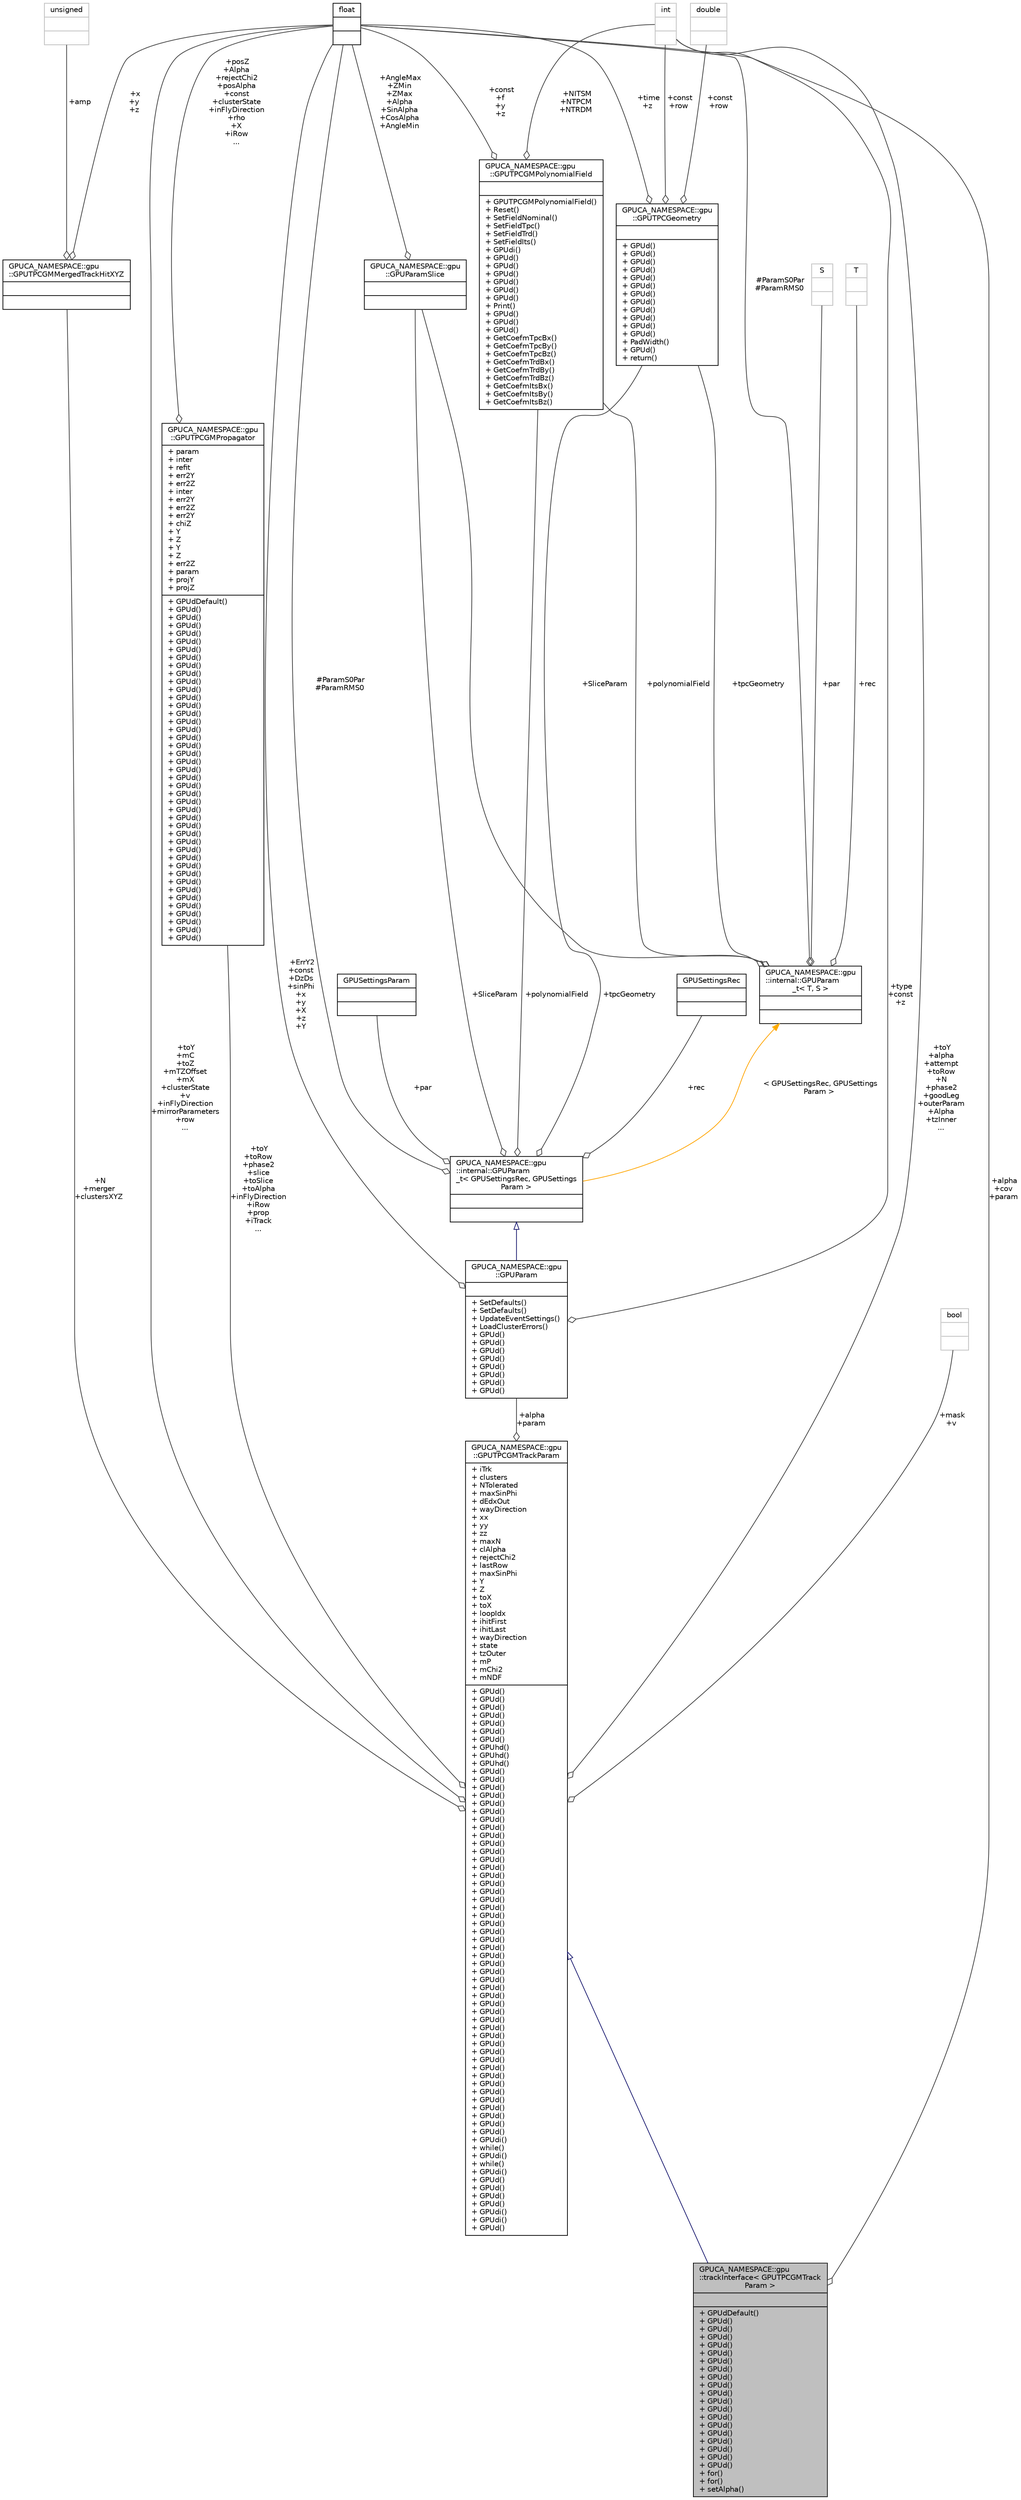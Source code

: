 digraph "GPUCA_NAMESPACE::gpu::trackInterface&lt; GPUTPCGMTrackParam &gt;"
{
 // INTERACTIVE_SVG=YES
  bgcolor="transparent";
  edge [fontname="Helvetica",fontsize="10",labelfontname="Helvetica",labelfontsize="10"];
  node [fontname="Helvetica",fontsize="10",shape=record];
  Node2 [label="{GPUCA_NAMESPACE::gpu\l::trackInterface\< GPUTPCGMTrack\lParam \>\n||+ GPUdDefault()\l+ GPUd()\l+ GPUd()\l+ GPUd()\l+ GPUd()\l+ GPUd()\l+ GPUd()\l+ GPUd()\l+ GPUd()\l+ GPUd()\l+ GPUd()\l+ GPUd()\l+ GPUd()\l+ GPUd()\l+ GPUd()\l+ GPUd()\l+ GPUd()\l+ GPUd()\l+ GPUd()\l+ GPUd()\l+ for()\l+ for()\l+ setAlpha()\l}",height=0.2,width=0.4,color="black", fillcolor="grey75", style="filled", fontcolor="black"];
  Node3 -> Node2 [dir="back",color="midnightblue",fontsize="10",style="solid",arrowtail="onormal",fontname="Helvetica"];
  Node3 [label="{GPUCA_NAMESPACE::gpu\l::GPUTPCGMTrackParam\n|+ iTrk\l+ clusters\l+ NTolerated\l+ maxSinPhi\l+ dEdxOut\l+ wayDirection\l+ xx\l+ yy\l+ zz\l+ maxN\l+ clAlpha\l+ rejectChi2\l+ lastRow\l+ maxSinPhi\l+ Y\l+ Z\l+ toX\l+ toX\l+ loopIdx\l+ ihitFirst\l+ ihitLast\l+ wayDirection\l+ state\l+ tzOuter\l+ mP\l+ mChi2\l+ mNDF\l|+ GPUd()\l+ GPUd()\l+ GPUd()\l+ GPUd()\l+ GPUd()\l+ GPUd()\l+ GPUd()\l+ GPUhd()\l+ GPUhd()\l+ GPUhd()\l+ GPUd()\l+ GPUd()\l+ GPUd()\l+ GPUd()\l+ GPUd()\l+ GPUd()\l+ GPUd()\l+ GPUd()\l+ GPUd()\l+ GPUd()\l+ GPUd()\l+ GPUd()\l+ GPUd()\l+ GPUd()\l+ GPUd()\l+ GPUd()\l+ GPUd()\l+ GPUd()\l+ GPUd()\l+ GPUd()\l+ GPUd()\l+ GPUd()\l+ GPUd()\l+ GPUd()\l+ GPUd()\l+ GPUd()\l+ GPUd()\l+ GPUd()\l+ GPUd()\l+ GPUd()\l+ GPUd()\l+ GPUd()\l+ GPUd()\l+ GPUd()\l+ GPUd()\l+ GPUd()\l+ GPUd()\l+ GPUd()\l+ GPUd()\l+ GPUd()\l+ GPUd()\l+ GPUd()\l+ GPUd()\l+ GPUd()\l+ GPUd()\l+ GPUd()\l+ GPUdi()\l+ while()\l+ GPUdi()\l+ while()\l+ GPUdi()\l+ GPUd()\l+ GPUd()\l+ GPUd()\l+ GPUd()\l+ GPUdi()\l+ GPUdi()\l+ GPUd()\l}",height=0.2,width=0.4,color="black",URL="$df/df6/classGPUCA__NAMESPACE_1_1gpu_1_1GPUTPCGMTrackParam.html"];
  Node4 -> Node3 [color="grey25",fontsize="10",style="solid",label=" +N\n+merger\n+clustersXYZ" ,arrowhead="odiamond",fontname="Helvetica"];
  Node4 [label="{GPUCA_NAMESPACE::gpu\l::GPUTPCGMMergedTrackHitXYZ\n||}",height=0.2,width=0.4,color="black",URL="$df/d81/structGPUCA__NAMESPACE_1_1gpu_1_1GPUTPCGMMergedTrackHitXYZ.html"];
  Node5 -> Node4 [color="grey25",fontsize="10",style="solid",label=" +x\n+y\n+z" ,arrowhead="odiamond",fontname="Helvetica"];
  Node5 [label="{float\n||}",height=0.2,width=0.4,color="black",URL="$d4/dc3/classfloat.html"];
  Node6 -> Node4 [color="grey25",fontsize="10",style="solid",label=" +amp" ,arrowhead="odiamond",fontname="Helvetica"];
  Node6 [label="{unsigned\n||}",height=0.2,width=0.4,color="grey75"];
  Node7 -> Node3 [color="grey25",fontsize="10",style="solid",label=" +toY\n+toRow\n+phase2\n+slice\n+toSlice\n+toAlpha\n+inFlyDirection\n+iRow\n+prop\n+iTrack\n..." ,arrowhead="odiamond",fontname="Helvetica"];
  Node7 [label="{GPUCA_NAMESPACE::gpu\l::GPUTPCGMPropagator\n|+ param\l+ inter\l+ refit\l+ err2Y\l+ err2Z\l+ inter\l+ err2Y\l+ err2Z\l+ err2Y\l+ chiZ\l+ Y\l+ Z\l+ Y\l+ Z\l+ err2Z\l+ param\l+ projY\l+ projZ\l|+ GPUdDefault()\l+ GPUd()\l+ GPUd()\l+ GPUd()\l+ GPUd()\l+ GPUd()\l+ GPUd()\l+ GPUd()\l+ GPUd()\l+ GPUd()\l+ GPUd()\l+ GPUd()\l+ GPUd()\l+ GPUd()\l+ GPUd()\l+ GPUd()\l+ GPUd()\l+ GPUd()\l+ GPUd()\l+ GPUd()\l+ GPUd()\l+ GPUd()\l+ GPUd()\l+ GPUd()\l+ GPUd()\l+ GPUd()\l+ GPUd()\l+ GPUd()\l+ GPUd()\l+ GPUd()\l+ GPUd()\l+ GPUd()\l+ GPUd()\l+ GPUd()\l+ GPUd()\l+ GPUd()\l+ GPUd()\l+ GPUd()\l+ GPUd()\l+ GPUd()\l+ GPUd()\l+ GPUd()\l+ GPUd()\l}",height=0.2,width=0.4,color="black",URL="$d8/d01/classGPUCA__NAMESPACE_1_1gpu_1_1GPUTPCGMPropagator.html"];
  Node5 -> Node7 [color="grey25",fontsize="10",style="solid",label=" +posZ\n+Alpha\n+rejectChi2\n+posAlpha\n+const\n+clusterState\n+inFlyDirection\n+rho\n+X\n+iRow\n..." ,arrowhead="odiamond",fontname="Helvetica"];
  Node8 -> Node3 [color="grey25",fontsize="10",style="solid",label=" +alpha\n+param" ,arrowhead="odiamond",fontname="Helvetica"];
  Node8 [label="{GPUCA_NAMESPACE::gpu\l::GPUParam\n||+ SetDefaults()\l+ SetDefaults()\l+ UpdateEventSettings()\l+ LoadClusterErrors()\l+ GPUd()\l+ GPUd()\l+ GPUd()\l+ GPUd()\l+ GPUd()\l+ GPUd()\l+ GPUd()\l+ GPUd()\l}",height=0.2,width=0.4,color="black",URL="$da/daf/structGPUCA__NAMESPACE_1_1gpu_1_1GPUParam.html"];
  Node9 -> Node8 [dir="back",color="midnightblue",fontsize="10",style="solid",arrowtail="onormal",fontname="Helvetica"];
  Node9 [label="{GPUCA_NAMESPACE::gpu\l::internal::GPUParam\l_t\< GPUSettingsRec, GPUSettings\lParam \>\n||}",height=0.2,width=0.4,color="black",URL="$dd/dee/structGPUCA__NAMESPACE_1_1gpu_1_1internal_1_1GPUParam__t.html"];
  Node5 -> Node9 [color="grey25",fontsize="10",style="solid",label=" #ParamS0Par\n#ParamRMS0" ,arrowhead="odiamond",fontname="Helvetica"];
  Node10 -> Node9 [color="grey25",fontsize="10",style="solid",label=" +par" ,arrowhead="odiamond",fontname="Helvetica"];
  Node10 [label="{GPUSettingsParam\n||}",height=0.2,width=0.4,color="black",URL="$d4/da6/classGPUSettingsParam.html"];
  Node11 -> Node9 [color="grey25",fontsize="10",style="solid",label=" +SliceParam" ,arrowhead="odiamond",fontname="Helvetica"];
  Node11 [label="{GPUCA_NAMESPACE::gpu\l::GPUParamSlice\n||}",height=0.2,width=0.4,color="black",URL="$dc/dc1/structGPUCA__NAMESPACE_1_1gpu_1_1GPUParamSlice.html"];
  Node5 -> Node11 [color="grey25",fontsize="10",style="solid",label=" +AngleMax\n+ZMin\n+ZMax\n+Alpha\n+SinAlpha\n+CosAlpha\n+AngleMin" ,arrowhead="odiamond",fontname="Helvetica"];
  Node12 -> Node9 [color="grey25",fontsize="10",style="solid",label=" +polynomialField" ,arrowhead="odiamond",fontname="Helvetica"];
  Node12 [label="{GPUCA_NAMESPACE::gpu\l::GPUTPCGMPolynomialField\n||+ GPUTPCGMPolynomialField()\l+ Reset()\l+ SetFieldNominal()\l+ SetFieldTpc()\l+ SetFieldTrd()\l+ SetFieldIts()\l+ GPUdi()\l+ GPUd()\l+ GPUd()\l+ GPUd()\l+ GPUd()\l+ GPUd()\l+ GPUd()\l+ Print()\l+ GPUd()\l+ GPUd()\l+ GPUd()\l+ GetCoefmTpcBx()\l+ GetCoefmTpcBy()\l+ GetCoefmTpcBz()\l+ GetCoefmTrdBx()\l+ GetCoefmTrdBy()\l+ GetCoefmTrdBz()\l+ GetCoefmItsBx()\l+ GetCoefmItsBy()\l+ GetCoefmItsBz()\l}",height=0.2,width=0.4,color="black",URL="$d0/d97/classGPUCA__NAMESPACE_1_1gpu_1_1GPUTPCGMPolynomialField.html"];
  Node5 -> Node12 [color="grey25",fontsize="10",style="solid",label=" +const\n+f\n+y\n+z" ,arrowhead="odiamond",fontname="Helvetica"];
  Node13 -> Node12 [color="grey25",fontsize="10",style="solid",label=" +NITSM\n+NTPCM\n+NTRDM" ,arrowhead="odiamond",fontname="Helvetica"];
  Node13 [label="{int\n||}",height=0.2,width=0.4,color="grey75"];
  Node14 -> Node9 [color="grey25",fontsize="10",style="solid",label=" +tpcGeometry" ,arrowhead="odiamond",fontname="Helvetica"];
  Node14 [label="{GPUCA_NAMESPACE::gpu\l::GPUTPCGeometry\n||+ GPUd()\l+ GPUd()\l+ GPUd()\l+ GPUd()\l+ GPUd()\l+ GPUd()\l+ GPUd()\l+ GPUd()\l+ GPUd()\l+ GPUd()\l+ GPUd()\l+ GPUd()\l+ PadWidth()\l+ GPUd()\l+ return()\l}",height=0.2,width=0.4,color="black",URL="$d0/d52/classGPUCA__NAMESPACE_1_1gpu_1_1GPUTPCGeometry.html"];
  Node15 -> Node14 [color="grey25",fontsize="10",style="solid",label=" +const\n+row" ,arrowhead="odiamond",fontname="Helvetica"];
  Node15 [label="{double\n||}",height=0.2,width=0.4,color="grey75"];
  Node5 -> Node14 [color="grey25",fontsize="10",style="solid",label=" +time\n+z" ,arrowhead="odiamond",fontname="Helvetica"];
  Node13 -> Node14 [color="grey25",fontsize="10",style="solid",label=" +const\n+row" ,arrowhead="odiamond",fontname="Helvetica"];
  Node16 -> Node9 [color="grey25",fontsize="10",style="solid",label=" +rec" ,arrowhead="odiamond",fontname="Helvetica"];
  Node16 [label="{GPUSettingsRec\n||}",height=0.2,width=0.4,color="black",URL="$db/d41/classGPUSettingsRec.html"];
  Node17 -> Node9 [dir="back",color="orange",fontsize="10",style="solid",label=" \< GPUSettingsRec, GPUSettings\lParam \>" ,fontname="Helvetica"];
  Node17 [label="{GPUCA_NAMESPACE::gpu\l::internal::GPUParam\l_t\< T, S \>\n||}",height=0.2,width=0.4,color="black",URL="$dd/dee/structGPUCA__NAMESPACE_1_1gpu_1_1internal_1_1GPUParam__t.html"];
  Node5 -> Node17 [color="grey25",fontsize="10",style="solid",label=" #ParamS0Par\n#ParamRMS0" ,arrowhead="odiamond",fontname="Helvetica"];
  Node11 -> Node17 [color="grey25",fontsize="10",style="solid",label=" +SliceParam" ,arrowhead="odiamond",fontname="Helvetica"];
  Node12 -> Node17 [color="grey25",fontsize="10",style="solid",label=" +polynomialField" ,arrowhead="odiamond",fontname="Helvetica"];
  Node14 -> Node17 [color="grey25",fontsize="10",style="solid",label=" +tpcGeometry" ,arrowhead="odiamond",fontname="Helvetica"];
  Node18 -> Node17 [color="grey25",fontsize="10",style="solid",label=" +par" ,arrowhead="odiamond",fontname="Helvetica"];
  Node18 [label="{S\n||}",height=0.2,width=0.4,color="grey75"];
  Node19 -> Node17 [color="grey25",fontsize="10",style="solid",label=" +rec" ,arrowhead="odiamond",fontname="Helvetica"];
  Node19 [label="{T\n||}",height=0.2,width=0.4,color="grey75"];
  Node5 -> Node8 [color="grey25",fontsize="10",style="solid",label=" +ErrY2\n+const\n+DzDs\n+sinPhi\n+x\n+y\n+X\n+z\n+Y" ,arrowhead="odiamond",fontname="Helvetica"];
  Node13 -> Node8 [color="grey25",fontsize="10",style="solid",label=" +type\n+const\n+z" ,arrowhead="odiamond",fontname="Helvetica"];
  Node5 -> Node3 [color="grey25",fontsize="10",style="solid",label=" +toY\n+mC\n+toZ\n+mTZOffset\n+mX\n+clusterState\n+v\n+inFlyDirection\n+mirrorParameters\n+row\n..." ,arrowhead="odiamond",fontname="Helvetica"];
  Node13 -> Node3 [color="grey25",fontsize="10",style="solid",label=" +toY\n+alpha\n+attempt\n+toRow\n+N\n+phase2\n+goodLeg\n+outerParam\n+Alpha\n+tzInner\n..." ,arrowhead="odiamond",fontname="Helvetica"];
  Node20 -> Node3 [color="grey25",fontsize="10",style="solid",label=" +mask\n+v" ,arrowhead="odiamond",fontname="Helvetica"];
  Node20 [label="{bool\n||}",height=0.2,width=0.4,color="grey75"];
  Node5 -> Node2 [color="grey25",fontsize="10",style="solid",label=" +alpha\n+cov\n+param" ,arrowhead="odiamond",fontname="Helvetica"];
}
